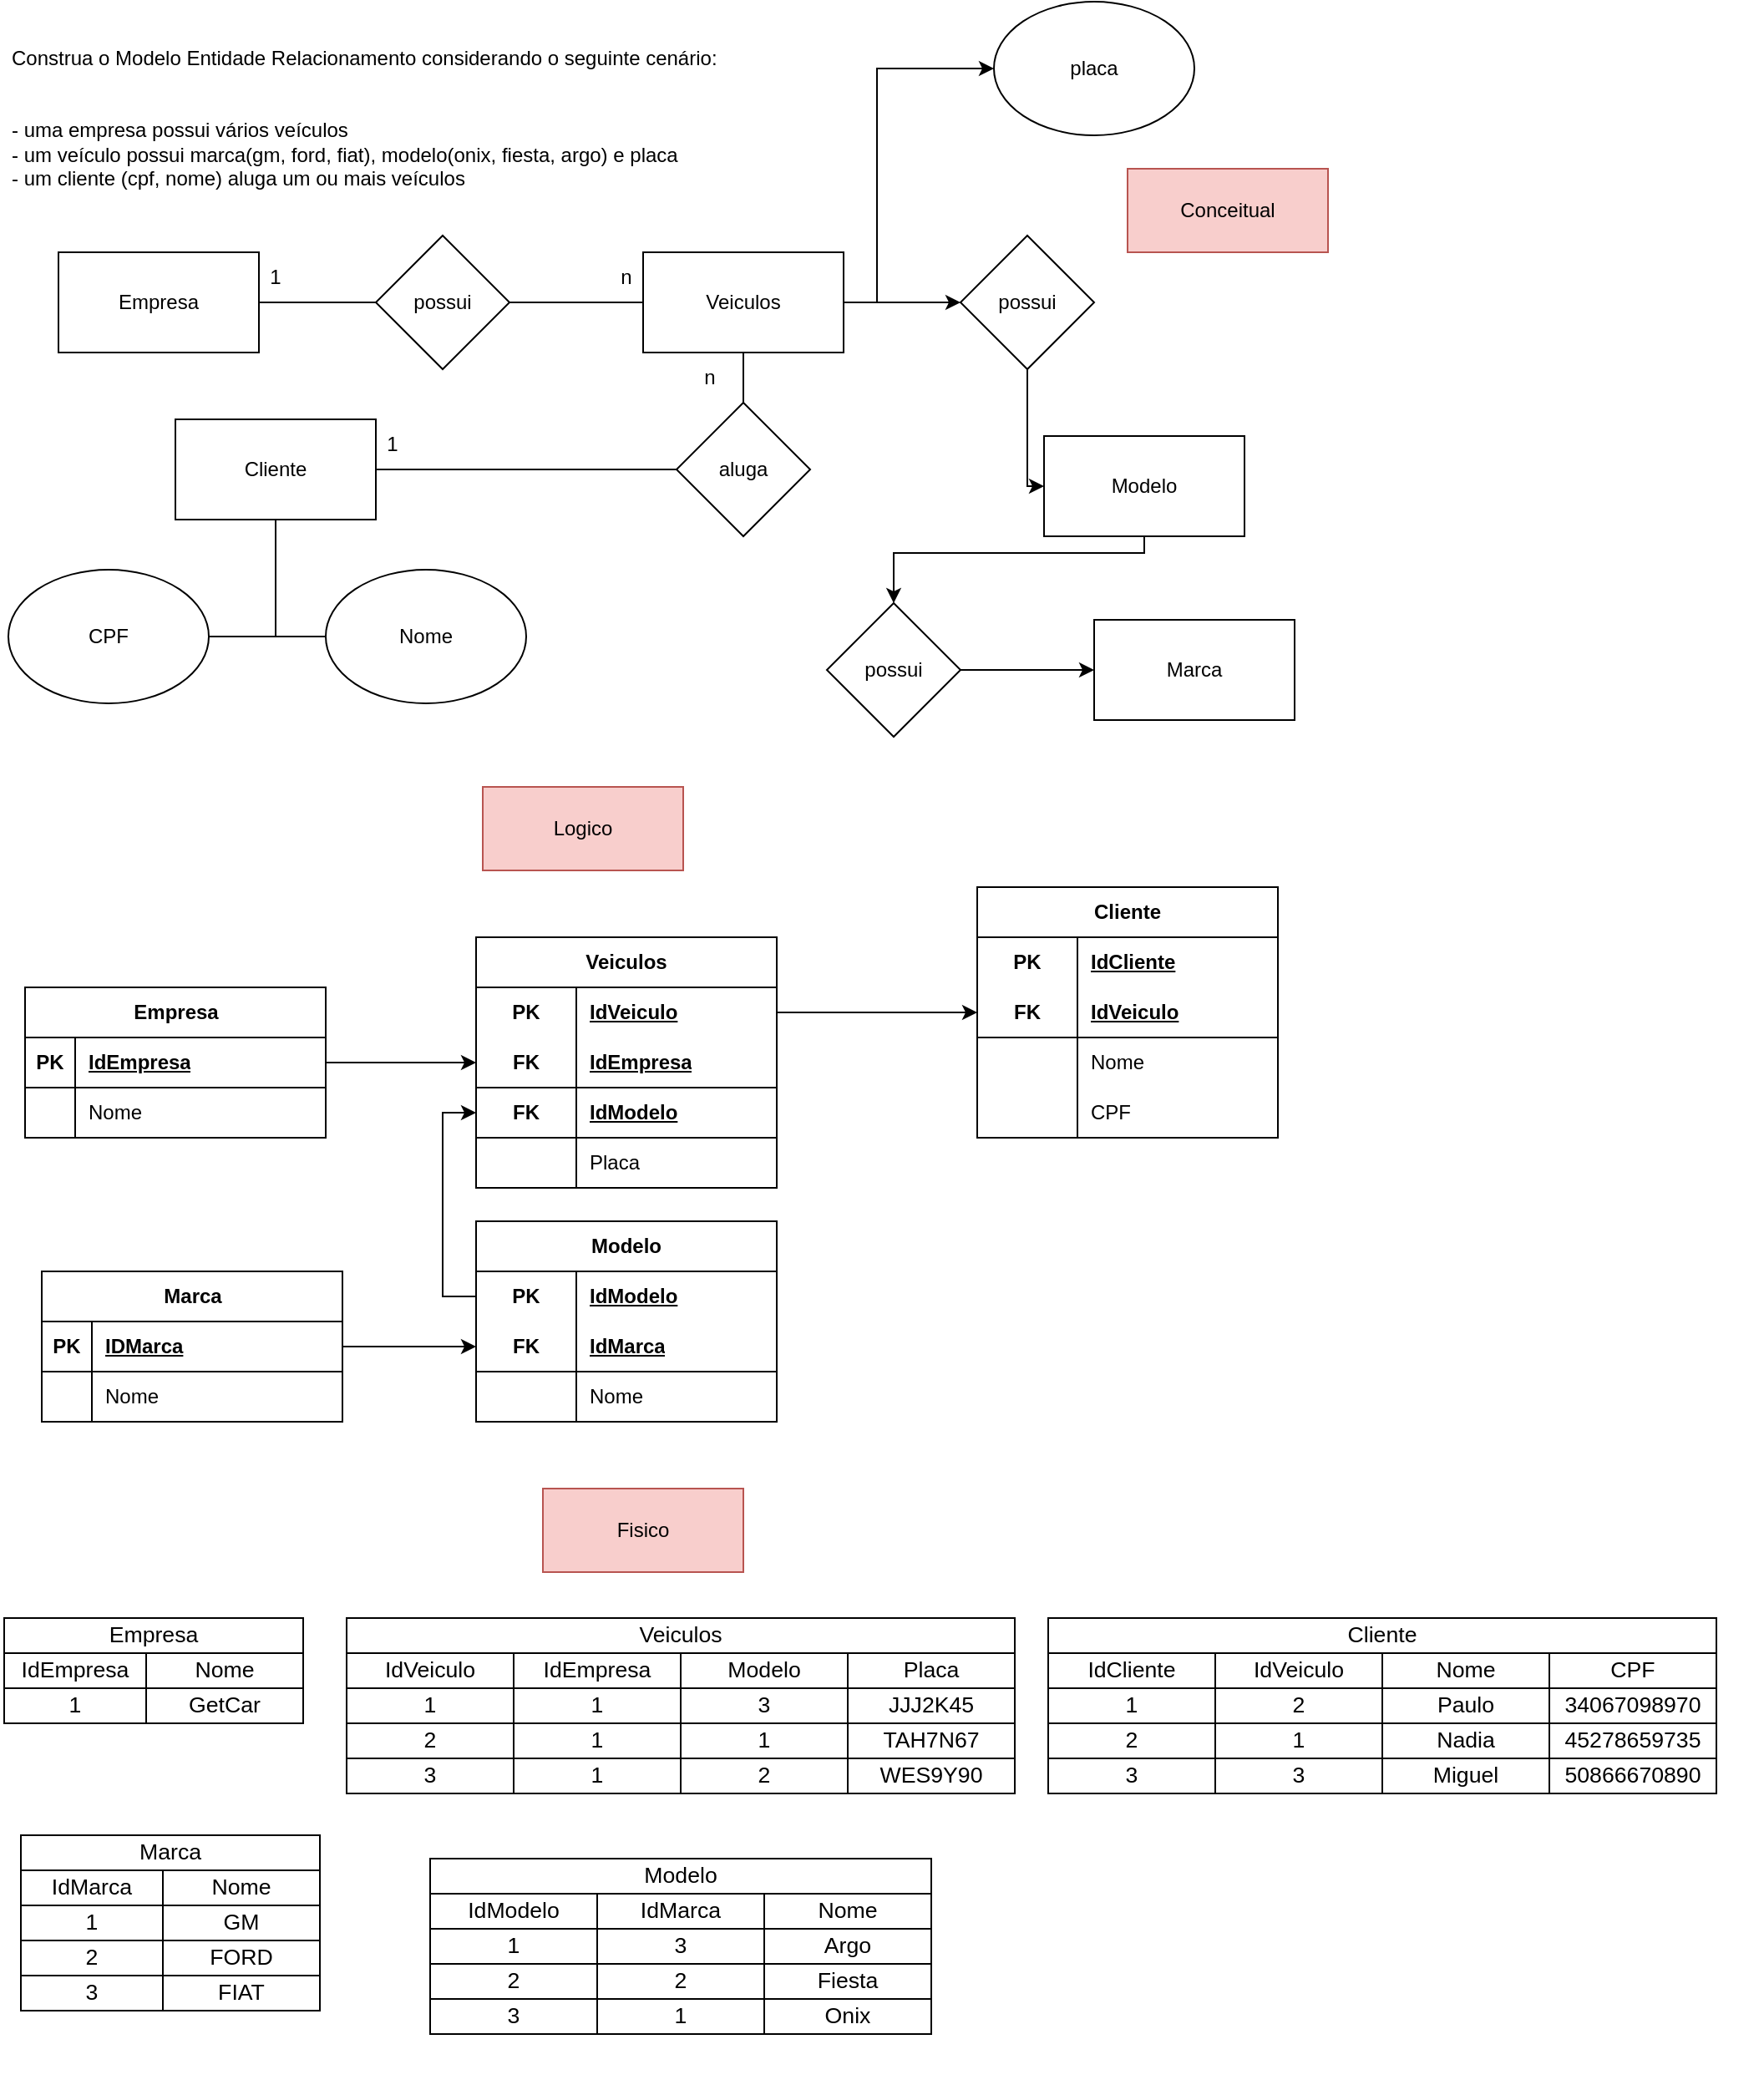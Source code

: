 <mxfile version="21.6.5" type="device">
  <diagram name="Página-1" id="hEFRZM-GBY3Ax9LAFTAj">
    <mxGraphModel dx="1313" dy="678" grid="1" gridSize="10" guides="1" tooltips="1" connect="1" arrows="1" fold="1" page="1" pageScale="1" pageWidth="827" pageHeight="1169" math="0" shadow="0">
      <root>
        <mxCell id="0" />
        <mxCell id="1" parent="0" />
        <mxCell id="uSbjaHPtd3ndr8N-rQvV-1" value="Construa o Modelo Entidade Relacionamento considerando o seguinte cenário:&#xa;&#xa;&#xa;- uma empresa possui vários veículos&#xa;- um veículo possui marca(gm, ford, fiat), modelo(onix, fiesta, argo) e placa&#xa;- um cliente (cpf, nome) aluga um ou mais veículos" style="text;whiteSpace=wrap;" parent="1" vertex="1">
          <mxGeometry x="10" y="20" width="460" height="110" as="geometry" />
        </mxCell>
        <mxCell id="uSbjaHPtd3ndr8N-rQvV-4" style="edgeStyle=orthogonalEdgeStyle;rounded=0;orthogonalLoop=1;jettySize=auto;html=1;entryX=0;entryY=0.5;entryDx=0;entryDy=0;endArrow=none;endFill=0;" parent="1" source="uSbjaHPtd3ndr8N-rQvV-5" target="uSbjaHPtd3ndr8N-rQvV-3" edge="1">
          <mxGeometry relative="1" as="geometry" />
        </mxCell>
        <mxCell id="uSbjaHPtd3ndr8N-rQvV-2" value="Empresa" style="rounded=0;whiteSpace=wrap;html=1;" parent="1" vertex="1">
          <mxGeometry x="40" y="150" width="120" height="60" as="geometry" />
        </mxCell>
        <mxCell id="uSbjaHPtd3ndr8N-rQvV-13" style="edgeStyle=orthogonalEdgeStyle;rounded=0;orthogonalLoop=1;jettySize=auto;html=1;entryX=0;entryY=0.5;entryDx=0;entryDy=0;" parent="1" source="uSbjaHPtd3ndr8N-rQvV-3" target="uSbjaHPtd3ndr8N-rQvV-10" edge="1">
          <mxGeometry relative="1" as="geometry">
            <Array as="points">
              <mxPoint x="530" y="180" />
              <mxPoint x="530" y="40" />
            </Array>
          </mxGeometry>
        </mxCell>
        <mxCell id="uSbjaHPtd3ndr8N-rQvV-3" value="Veiculos" style="rounded=0;whiteSpace=wrap;html=1;" parent="1" vertex="1">
          <mxGeometry x="390" y="150" width="120" height="60" as="geometry" />
        </mxCell>
        <mxCell id="uSbjaHPtd3ndr8N-rQvV-6" value="" style="edgeStyle=orthogonalEdgeStyle;rounded=0;orthogonalLoop=1;jettySize=auto;html=1;entryX=0;entryY=0.5;entryDx=0;entryDy=0;endArrow=none;endFill=0;" parent="1" source="uSbjaHPtd3ndr8N-rQvV-2" target="uSbjaHPtd3ndr8N-rQvV-5" edge="1">
          <mxGeometry relative="1" as="geometry">
            <mxPoint x="160" y="180" as="sourcePoint" />
            <mxPoint x="390" y="180" as="targetPoint" />
          </mxGeometry>
        </mxCell>
        <mxCell id="uSbjaHPtd3ndr8N-rQvV-5" value="possui" style="rhombus;whiteSpace=wrap;html=1;" parent="1" vertex="1">
          <mxGeometry x="230" y="140" width="80" height="80" as="geometry" />
        </mxCell>
        <mxCell id="uSbjaHPtd3ndr8N-rQvV-7" value="1" style="text;html=1;strokeColor=none;fillColor=none;align=center;verticalAlign=middle;whiteSpace=wrap;rounded=0;" parent="1" vertex="1">
          <mxGeometry x="140" y="150" width="60" height="30" as="geometry" />
        </mxCell>
        <mxCell id="uSbjaHPtd3ndr8N-rQvV-8" value="n" style="text;html=1;strokeColor=none;fillColor=none;align=center;verticalAlign=middle;whiteSpace=wrap;rounded=0;" parent="1" vertex="1">
          <mxGeometry x="350" y="150" width="60" height="30" as="geometry" />
        </mxCell>
        <mxCell id="uSbjaHPtd3ndr8N-rQvV-10" value="placa" style="ellipse;whiteSpace=wrap;html=1;" parent="1" vertex="1">
          <mxGeometry x="600" width="120" height="80" as="geometry" />
        </mxCell>
        <mxCell id="uSbjaHPtd3ndr8N-rQvV-24" style="edgeStyle=orthogonalEdgeStyle;rounded=0;orthogonalLoop=1;jettySize=auto;html=1;entryX=0.5;entryY=1;entryDx=0;entryDy=0;endArrow=none;endFill=0;" parent="1" source="uSbjaHPtd3ndr8N-rQvV-25" target="uSbjaHPtd3ndr8N-rQvV-3" edge="1">
          <mxGeometry relative="1" as="geometry">
            <Array as="points">
              <mxPoint x="450" y="220" />
              <mxPoint x="450" y="220" />
            </Array>
          </mxGeometry>
        </mxCell>
        <mxCell id="uSbjaHPtd3ndr8N-rQvV-33" style="edgeStyle=orthogonalEdgeStyle;rounded=0;orthogonalLoop=1;jettySize=auto;html=1;entryX=0;entryY=0.5;entryDx=0;entryDy=0;endArrow=none;endFill=0;" parent="1" source="uSbjaHPtd3ndr8N-rQvV-18" target="uSbjaHPtd3ndr8N-rQvV-32" edge="1">
          <mxGeometry relative="1" as="geometry" />
        </mxCell>
        <mxCell id="uSbjaHPtd3ndr8N-rQvV-34" style="edgeStyle=orthogonalEdgeStyle;rounded=0;orthogonalLoop=1;jettySize=auto;html=1;exitX=0.5;exitY=1;exitDx=0;exitDy=0;entryX=1;entryY=0.5;entryDx=0;entryDy=0;endArrow=none;endFill=0;" parent="1" source="uSbjaHPtd3ndr8N-rQvV-18" target="uSbjaHPtd3ndr8N-rQvV-31" edge="1">
          <mxGeometry relative="1" as="geometry">
            <Array as="points">
              <mxPoint x="170" y="380" />
            </Array>
          </mxGeometry>
        </mxCell>
        <mxCell id="uSbjaHPtd3ndr8N-rQvV-18" value="Cliente" style="rounded=0;whiteSpace=wrap;html=1;" parent="1" vertex="1">
          <mxGeometry x="110" y="250" width="120" height="60" as="geometry" />
        </mxCell>
        <mxCell id="uSbjaHPtd3ndr8N-rQvV-26" value="" style="edgeStyle=orthogonalEdgeStyle;rounded=0;orthogonalLoop=1;jettySize=auto;html=1;endArrow=none;endFill=0;entryX=0;entryY=0.5;entryDx=0;entryDy=0;" parent="1" source="uSbjaHPtd3ndr8N-rQvV-18" target="uSbjaHPtd3ndr8N-rQvV-25" edge="1">
          <mxGeometry relative="1" as="geometry">
            <mxPoint x="370" y="310" as="sourcePoint" />
            <mxPoint x="440" y="310" as="targetPoint" />
            <Array as="points">
              <mxPoint x="450" y="280" />
            </Array>
          </mxGeometry>
        </mxCell>
        <mxCell id="uSbjaHPtd3ndr8N-rQvV-25" value="aluga" style="rhombus;whiteSpace=wrap;html=1;" parent="1" vertex="1">
          <mxGeometry x="410" y="240" width="80" height="80" as="geometry" />
        </mxCell>
        <mxCell id="uSbjaHPtd3ndr8N-rQvV-27" value="1" style="text;html=1;strokeColor=none;fillColor=none;align=center;verticalAlign=middle;whiteSpace=wrap;rounded=0;" parent="1" vertex="1">
          <mxGeometry x="210" y="250" width="60" height="30" as="geometry" />
        </mxCell>
        <mxCell id="uSbjaHPtd3ndr8N-rQvV-30" value="n" style="text;html=1;strokeColor=none;fillColor=none;align=center;verticalAlign=middle;whiteSpace=wrap;rounded=0;" parent="1" vertex="1">
          <mxGeometry x="400" y="210" width="60" height="30" as="geometry" />
        </mxCell>
        <mxCell id="uSbjaHPtd3ndr8N-rQvV-31" value="CPF" style="ellipse;whiteSpace=wrap;html=1;" parent="1" vertex="1">
          <mxGeometry x="10" y="340" width="120" height="80" as="geometry" />
        </mxCell>
        <mxCell id="uSbjaHPtd3ndr8N-rQvV-32" value="Nome" style="ellipse;whiteSpace=wrap;html=1;" parent="1" vertex="1">
          <mxGeometry x="200" y="340" width="120" height="80" as="geometry" />
        </mxCell>
        <mxCell id="887bsM6lwaTKEFHMX3X7-1" value="Empresa" style="shape=table;startSize=30;container=1;collapsible=1;childLayout=tableLayout;fixedRows=1;rowLines=0;fontStyle=1;align=center;resizeLast=1;html=1;" vertex="1" parent="1">
          <mxGeometry x="20" y="590" width="180" height="90" as="geometry" />
        </mxCell>
        <mxCell id="887bsM6lwaTKEFHMX3X7-2" value="" style="shape=tableRow;horizontal=0;startSize=0;swimlaneHead=0;swimlaneBody=0;fillColor=none;collapsible=0;dropTarget=0;points=[[0,0.5],[1,0.5]];portConstraint=eastwest;top=0;left=0;right=0;bottom=1;" vertex="1" parent="887bsM6lwaTKEFHMX3X7-1">
          <mxGeometry y="30" width="180" height="30" as="geometry" />
        </mxCell>
        <mxCell id="887bsM6lwaTKEFHMX3X7-3" value="PK" style="shape=partialRectangle;connectable=0;fillColor=none;top=0;left=0;bottom=0;right=0;fontStyle=1;overflow=hidden;whiteSpace=wrap;html=1;" vertex="1" parent="887bsM6lwaTKEFHMX3X7-2">
          <mxGeometry width="30" height="30" as="geometry">
            <mxRectangle width="30" height="30" as="alternateBounds" />
          </mxGeometry>
        </mxCell>
        <mxCell id="887bsM6lwaTKEFHMX3X7-4" value="IdEmpresa" style="shape=partialRectangle;connectable=0;fillColor=none;top=0;left=0;bottom=0;right=0;align=left;spacingLeft=6;fontStyle=5;overflow=hidden;whiteSpace=wrap;html=1;" vertex="1" parent="887bsM6lwaTKEFHMX3X7-2">
          <mxGeometry x="30" width="150" height="30" as="geometry">
            <mxRectangle width="150" height="30" as="alternateBounds" />
          </mxGeometry>
        </mxCell>
        <mxCell id="887bsM6lwaTKEFHMX3X7-11" value="" style="shape=tableRow;horizontal=0;startSize=0;swimlaneHead=0;swimlaneBody=0;fillColor=none;collapsible=0;dropTarget=0;points=[[0,0.5],[1,0.5]];portConstraint=eastwest;top=0;left=0;right=0;bottom=0;" vertex="1" parent="887bsM6lwaTKEFHMX3X7-1">
          <mxGeometry y="60" width="180" height="30" as="geometry" />
        </mxCell>
        <mxCell id="887bsM6lwaTKEFHMX3X7-12" value="" style="shape=partialRectangle;connectable=0;fillColor=none;top=0;left=0;bottom=0;right=0;editable=1;overflow=hidden;whiteSpace=wrap;html=1;" vertex="1" parent="887bsM6lwaTKEFHMX3X7-11">
          <mxGeometry width="30" height="30" as="geometry">
            <mxRectangle width="30" height="30" as="alternateBounds" />
          </mxGeometry>
        </mxCell>
        <mxCell id="887bsM6lwaTKEFHMX3X7-13" value="Nome" style="shape=partialRectangle;connectable=0;fillColor=none;top=0;left=0;bottom=0;right=0;align=left;spacingLeft=6;overflow=hidden;whiteSpace=wrap;html=1;" vertex="1" parent="887bsM6lwaTKEFHMX3X7-11">
          <mxGeometry x="30" width="150" height="30" as="geometry">
            <mxRectangle width="150" height="30" as="alternateBounds" />
          </mxGeometry>
        </mxCell>
        <mxCell id="887bsM6lwaTKEFHMX3X7-27" value="Veiculos" style="shape=table;startSize=30;container=1;collapsible=1;childLayout=tableLayout;fixedRows=1;rowLines=0;fontStyle=1;align=center;resizeLast=1;html=1;whiteSpace=wrap;" vertex="1" parent="1">
          <mxGeometry x="290" y="560" width="180" height="150" as="geometry" />
        </mxCell>
        <mxCell id="887bsM6lwaTKEFHMX3X7-28" value="" style="shape=tableRow;horizontal=0;startSize=0;swimlaneHead=0;swimlaneBody=0;fillColor=none;collapsible=0;dropTarget=0;points=[[0,0.5],[1,0.5]];portConstraint=eastwest;top=0;left=0;right=0;bottom=0;html=1;" vertex="1" parent="887bsM6lwaTKEFHMX3X7-27">
          <mxGeometry y="30" width="180" height="30" as="geometry" />
        </mxCell>
        <mxCell id="887bsM6lwaTKEFHMX3X7-29" value="PK" style="shape=partialRectangle;connectable=0;fillColor=none;top=0;left=0;bottom=0;right=0;fontStyle=1;overflow=hidden;html=1;whiteSpace=wrap;" vertex="1" parent="887bsM6lwaTKEFHMX3X7-28">
          <mxGeometry width="60" height="30" as="geometry">
            <mxRectangle width="60" height="30" as="alternateBounds" />
          </mxGeometry>
        </mxCell>
        <mxCell id="887bsM6lwaTKEFHMX3X7-30" value="IdVeiculo" style="shape=partialRectangle;connectable=0;fillColor=none;top=0;left=0;bottom=0;right=0;align=left;spacingLeft=6;fontStyle=5;overflow=hidden;html=1;whiteSpace=wrap;" vertex="1" parent="887bsM6lwaTKEFHMX3X7-28">
          <mxGeometry x="60" width="120" height="30" as="geometry">
            <mxRectangle width="120" height="30" as="alternateBounds" />
          </mxGeometry>
        </mxCell>
        <mxCell id="887bsM6lwaTKEFHMX3X7-103" style="shape=tableRow;horizontal=0;startSize=0;swimlaneHead=0;swimlaneBody=0;fillColor=none;collapsible=0;dropTarget=0;points=[[0,0.5],[1,0.5]];portConstraint=eastwest;top=0;left=0;right=0;bottom=1;html=1;" vertex="1" parent="887bsM6lwaTKEFHMX3X7-27">
          <mxGeometry y="60" width="180" height="30" as="geometry" />
        </mxCell>
        <mxCell id="887bsM6lwaTKEFHMX3X7-104" value="FK" style="shape=partialRectangle;connectable=0;fillColor=none;top=0;left=0;bottom=0;right=0;fontStyle=1;overflow=hidden;html=1;whiteSpace=wrap;" vertex="1" parent="887bsM6lwaTKEFHMX3X7-103">
          <mxGeometry width="60" height="30" as="geometry">
            <mxRectangle width="60" height="30" as="alternateBounds" />
          </mxGeometry>
        </mxCell>
        <mxCell id="887bsM6lwaTKEFHMX3X7-105" value="IdEmpresa" style="shape=partialRectangle;connectable=0;fillColor=none;top=0;left=0;bottom=0;right=0;align=left;spacingLeft=6;fontStyle=5;overflow=hidden;html=1;whiteSpace=wrap;" vertex="1" parent="887bsM6lwaTKEFHMX3X7-103">
          <mxGeometry x="60" width="120" height="30" as="geometry">
            <mxRectangle width="120" height="30" as="alternateBounds" />
          </mxGeometry>
        </mxCell>
        <mxCell id="887bsM6lwaTKEFHMX3X7-31" value="" style="shape=tableRow;horizontal=0;startSize=0;swimlaneHead=0;swimlaneBody=0;fillColor=none;collapsible=0;dropTarget=0;points=[[0,0.5],[1,0.5]];portConstraint=eastwest;top=0;left=0;right=0;bottom=1;html=1;" vertex="1" parent="887bsM6lwaTKEFHMX3X7-27">
          <mxGeometry y="90" width="180" height="30" as="geometry" />
        </mxCell>
        <mxCell id="887bsM6lwaTKEFHMX3X7-32" value="FK" style="shape=partialRectangle;connectable=0;fillColor=none;top=0;left=0;bottom=0;right=0;fontStyle=1;overflow=hidden;html=1;whiteSpace=wrap;" vertex="1" parent="887bsM6lwaTKEFHMX3X7-31">
          <mxGeometry width="60" height="30" as="geometry">
            <mxRectangle width="60" height="30" as="alternateBounds" />
          </mxGeometry>
        </mxCell>
        <mxCell id="887bsM6lwaTKEFHMX3X7-33" value="IdModelo" style="shape=partialRectangle;connectable=0;fillColor=none;top=0;left=0;bottom=0;right=0;align=left;spacingLeft=6;fontStyle=5;overflow=hidden;html=1;whiteSpace=wrap;" vertex="1" parent="887bsM6lwaTKEFHMX3X7-31">
          <mxGeometry x="60" width="120" height="30" as="geometry">
            <mxRectangle width="120" height="30" as="alternateBounds" />
          </mxGeometry>
        </mxCell>
        <mxCell id="887bsM6lwaTKEFHMX3X7-41" style="shape=tableRow;horizontal=0;startSize=0;swimlaneHead=0;swimlaneBody=0;fillColor=none;collapsible=0;dropTarget=0;points=[[0,0.5],[1,0.5]];portConstraint=eastwest;top=0;left=0;right=0;bottom=0;html=1;" vertex="1" parent="887bsM6lwaTKEFHMX3X7-27">
          <mxGeometry y="120" width="180" height="30" as="geometry" />
        </mxCell>
        <mxCell id="887bsM6lwaTKEFHMX3X7-42" style="shape=partialRectangle;connectable=0;fillColor=none;top=0;left=0;bottom=0;right=0;editable=1;overflow=hidden;html=1;whiteSpace=wrap;" vertex="1" parent="887bsM6lwaTKEFHMX3X7-41">
          <mxGeometry width="60" height="30" as="geometry">
            <mxRectangle width="60" height="30" as="alternateBounds" />
          </mxGeometry>
        </mxCell>
        <mxCell id="887bsM6lwaTKEFHMX3X7-43" value="Placa" style="shape=partialRectangle;connectable=0;fillColor=none;top=0;left=0;bottom=0;right=0;align=left;spacingLeft=6;overflow=hidden;html=1;whiteSpace=wrap;" vertex="1" parent="887bsM6lwaTKEFHMX3X7-41">
          <mxGeometry x="60" width="120" height="30" as="geometry">
            <mxRectangle width="120" height="30" as="alternateBounds" />
          </mxGeometry>
        </mxCell>
        <mxCell id="887bsM6lwaTKEFHMX3X7-40" style="edgeStyle=orthogonalEdgeStyle;rounded=0;orthogonalLoop=1;jettySize=auto;html=1;entryX=0;entryY=0.5;entryDx=0;entryDy=0;" edge="1" parent="1" source="887bsM6lwaTKEFHMX3X7-2" target="887bsM6lwaTKEFHMX3X7-103">
          <mxGeometry relative="1" as="geometry" />
        </mxCell>
        <mxCell id="887bsM6lwaTKEFHMX3X7-44" value="Cliente" style="shape=table;startSize=30;container=1;collapsible=1;childLayout=tableLayout;fixedRows=1;rowLines=0;fontStyle=1;align=center;resizeLast=1;html=1;whiteSpace=wrap;strokeColor=default;fontFamily=Helvetica;fontSize=12;fontColor=default;fillColor=default;" vertex="1" parent="1">
          <mxGeometry x="590" y="530" width="180" height="150" as="geometry" />
        </mxCell>
        <mxCell id="887bsM6lwaTKEFHMX3X7-45" value="" style="shape=tableRow;horizontal=0;startSize=0;swimlaneHead=0;swimlaneBody=0;fillColor=none;collapsible=0;dropTarget=0;points=[[0,0.5],[1,0.5]];portConstraint=eastwest;top=0;left=0;right=0;bottom=0;html=1;strokeColor=default;fontFamily=Helvetica;fontSize=12;fontColor=default;" vertex="1" parent="887bsM6lwaTKEFHMX3X7-44">
          <mxGeometry y="30" width="180" height="30" as="geometry" />
        </mxCell>
        <mxCell id="887bsM6lwaTKEFHMX3X7-46" value="PK" style="shape=partialRectangle;connectable=0;fillColor=none;top=0;left=0;bottom=0;right=0;fontStyle=1;overflow=hidden;html=1;whiteSpace=wrap;strokeColor=default;fontFamily=Helvetica;fontSize=12;fontColor=default;startSize=30;" vertex="1" parent="887bsM6lwaTKEFHMX3X7-45">
          <mxGeometry width="60" height="30" as="geometry">
            <mxRectangle width="60" height="30" as="alternateBounds" />
          </mxGeometry>
        </mxCell>
        <mxCell id="887bsM6lwaTKEFHMX3X7-47" value="IdCliente" style="shape=partialRectangle;connectable=0;fillColor=none;top=0;left=0;bottom=0;right=0;align=left;spacingLeft=6;fontStyle=5;overflow=hidden;html=1;whiteSpace=wrap;strokeColor=default;fontFamily=Helvetica;fontSize=12;fontColor=default;startSize=30;" vertex="1" parent="887bsM6lwaTKEFHMX3X7-45">
          <mxGeometry x="60" width="120" height="30" as="geometry">
            <mxRectangle width="120" height="30" as="alternateBounds" />
          </mxGeometry>
        </mxCell>
        <mxCell id="887bsM6lwaTKEFHMX3X7-48" value="" style="shape=tableRow;horizontal=0;startSize=0;swimlaneHead=0;swimlaneBody=0;fillColor=none;collapsible=0;dropTarget=0;points=[[0,0.5],[1,0.5]];portConstraint=eastwest;top=0;left=0;right=0;bottom=1;html=1;strokeColor=default;fontFamily=Helvetica;fontSize=12;fontColor=default;" vertex="1" parent="887bsM6lwaTKEFHMX3X7-44">
          <mxGeometry y="60" width="180" height="30" as="geometry" />
        </mxCell>
        <mxCell id="887bsM6lwaTKEFHMX3X7-49" value="FK" style="shape=partialRectangle;connectable=0;fillColor=none;top=0;left=0;bottom=0;right=0;fontStyle=1;overflow=hidden;html=1;whiteSpace=wrap;strokeColor=default;fontFamily=Helvetica;fontSize=12;fontColor=default;startSize=30;" vertex="1" parent="887bsM6lwaTKEFHMX3X7-48">
          <mxGeometry width="60" height="30" as="geometry">
            <mxRectangle width="60" height="30" as="alternateBounds" />
          </mxGeometry>
        </mxCell>
        <mxCell id="887bsM6lwaTKEFHMX3X7-50" value="IdVeiculo" style="shape=partialRectangle;connectable=0;fillColor=none;top=0;left=0;bottom=0;right=0;align=left;spacingLeft=6;fontStyle=5;overflow=hidden;html=1;whiteSpace=wrap;strokeColor=default;fontFamily=Helvetica;fontSize=12;fontColor=default;startSize=30;" vertex="1" parent="887bsM6lwaTKEFHMX3X7-48">
          <mxGeometry x="60" width="120" height="30" as="geometry">
            <mxRectangle width="120" height="30" as="alternateBounds" />
          </mxGeometry>
        </mxCell>
        <mxCell id="887bsM6lwaTKEFHMX3X7-51" value="" style="shape=tableRow;horizontal=0;startSize=0;swimlaneHead=0;swimlaneBody=0;fillColor=none;collapsible=0;dropTarget=0;points=[[0,0.5],[1,0.5]];portConstraint=eastwest;top=0;left=0;right=0;bottom=0;html=1;strokeColor=default;fontFamily=Helvetica;fontSize=12;fontColor=default;" vertex="1" parent="887bsM6lwaTKEFHMX3X7-44">
          <mxGeometry y="90" width="180" height="30" as="geometry" />
        </mxCell>
        <mxCell id="887bsM6lwaTKEFHMX3X7-52" value="" style="shape=partialRectangle;connectable=0;fillColor=none;top=0;left=0;bottom=0;right=0;editable=1;overflow=hidden;html=1;whiteSpace=wrap;strokeColor=default;fontFamily=Helvetica;fontSize=12;fontColor=default;startSize=30;" vertex="1" parent="887bsM6lwaTKEFHMX3X7-51">
          <mxGeometry width="60" height="30" as="geometry">
            <mxRectangle width="60" height="30" as="alternateBounds" />
          </mxGeometry>
        </mxCell>
        <mxCell id="887bsM6lwaTKEFHMX3X7-53" value="Nome" style="shape=partialRectangle;connectable=0;fillColor=none;top=0;left=0;bottom=0;right=0;align=left;spacingLeft=6;overflow=hidden;html=1;whiteSpace=wrap;strokeColor=default;fontFamily=Helvetica;fontSize=12;fontColor=default;startSize=30;" vertex="1" parent="887bsM6lwaTKEFHMX3X7-51">
          <mxGeometry x="60" width="120" height="30" as="geometry">
            <mxRectangle width="120" height="30" as="alternateBounds" />
          </mxGeometry>
        </mxCell>
        <mxCell id="887bsM6lwaTKEFHMX3X7-54" value="" style="shape=tableRow;horizontal=0;startSize=0;swimlaneHead=0;swimlaneBody=0;fillColor=none;collapsible=0;dropTarget=0;points=[[0,0.5],[1,0.5]];portConstraint=eastwest;top=0;left=0;right=0;bottom=0;html=1;strokeColor=default;fontFamily=Helvetica;fontSize=12;fontColor=default;" vertex="1" parent="887bsM6lwaTKEFHMX3X7-44">
          <mxGeometry y="120" width="180" height="30" as="geometry" />
        </mxCell>
        <mxCell id="887bsM6lwaTKEFHMX3X7-55" value="" style="shape=partialRectangle;connectable=0;fillColor=none;top=0;left=0;bottom=0;right=0;editable=1;overflow=hidden;html=1;whiteSpace=wrap;strokeColor=default;fontFamily=Helvetica;fontSize=12;fontColor=default;startSize=30;" vertex="1" parent="887bsM6lwaTKEFHMX3X7-54">
          <mxGeometry width="60" height="30" as="geometry">
            <mxRectangle width="60" height="30" as="alternateBounds" />
          </mxGeometry>
        </mxCell>
        <mxCell id="887bsM6lwaTKEFHMX3X7-56" value="CPF" style="shape=partialRectangle;connectable=0;fillColor=none;top=0;left=0;bottom=0;right=0;align=left;spacingLeft=6;overflow=hidden;html=1;whiteSpace=wrap;strokeColor=default;fontFamily=Helvetica;fontSize=12;fontColor=default;startSize=30;" vertex="1" parent="887bsM6lwaTKEFHMX3X7-54">
          <mxGeometry x="60" width="120" height="30" as="geometry">
            <mxRectangle width="120" height="30" as="alternateBounds" />
          </mxGeometry>
        </mxCell>
        <mxCell id="887bsM6lwaTKEFHMX3X7-57" style="edgeStyle=orthogonalEdgeStyle;rounded=0;orthogonalLoop=1;jettySize=auto;html=1;entryX=0;entryY=0.5;entryDx=0;entryDy=0;fontFamily=Helvetica;fontSize=12;fontColor=default;startSize=30;" edge="1" parent="1" source="887bsM6lwaTKEFHMX3X7-28" target="887bsM6lwaTKEFHMX3X7-48">
          <mxGeometry relative="1" as="geometry" />
        </mxCell>
        <mxCell id="887bsM6lwaTKEFHMX3X7-108" style="edgeStyle=orthogonalEdgeStyle;rounded=0;orthogonalLoop=1;jettySize=auto;html=1;entryX=0.5;entryY=0;entryDx=0;entryDy=0;fontFamily=Helvetica;fontSize=12;fontColor=default;startSize=30;" edge="1" parent="1" source="887bsM6lwaTKEFHMX3X7-58" target="887bsM6lwaTKEFHMX3X7-107">
          <mxGeometry relative="1" as="geometry">
            <Array as="points">
              <mxPoint x="690" y="330" />
              <mxPoint x="540" y="330" />
            </Array>
          </mxGeometry>
        </mxCell>
        <mxCell id="887bsM6lwaTKEFHMX3X7-58" value="Modelo" style="rounded=0;whiteSpace=wrap;html=1;strokeColor=default;fontFamily=Helvetica;fontSize=12;fontColor=default;startSize=30;fillColor=default;" vertex="1" parent="1">
          <mxGeometry x="630" y="260" width="120" height="60" as="geometry" />
        </mxCell>
        <mxCell id="887bsM6lwaTKEFHMX3X7-61" value="" style="edgeStyle=orthogonalEdgeStyle;rounded=0;orthogonalLoop=1;jettySize=auto;html=1;entryX=0;entryY=0.5;entryDx=0;entryDy=0;" edge="1" parent="1" source="uSbjaHPtd3ndr8N-rQvV-3" target="887bsM6lwaTKEFHMX3X7-60">
          <mxGeometry relative="1" as="geometry">
            <mxPoint x="510" y="180" as="sourcePoint" />
            <mxPoint x="650" y="50" as="targetPoint" />
            <Array as="points">
              <mxPoint x="580" y="180" />
              <mxPoint x="580" y="180" />
            </Array>
          </mxGeometry>
        </mxCell>
        <mxCell id="887bsM6lwaTKEFHMX3X7-101" style="edgeStyle=orthogonalEdgeStyle;rounded=0;orthogonalLoop=1;jettySize=auto;html=1;entryX=0;entryY=0.5;entryDx=0;entryDy=0;fontFamily=Helvetica;fontSize=12;fontColor=default;startSize=30;" edge="1" parent="1" source="887bsM6lwaTKEFHMX3X7-60" target="887bsM6lwaTKEFHMX3X7-58">
          <mxGeometry relative="1" as="geometry">
            <Array as="points">
              <mxPoint x="620" y="290" />
            </Array>
          </mxGeometry>
        </mxCell>
        <mxCell id="887bsM6lwaTKEFHMX3X7-60" value="possui" style="rhombus;whiteSpace=wrap;html=1;" vertex="1" parent="1">
          <mxGeometry x="580" y="140" width="80" height="80" as="geometry" />
        </mxCell>
        <mxCell id="887bsM6lwaTKEFHMX3X7-102" style="edgeStyle=orthogonalEdgeStyle;rounded=0;orthogonalLoop=1;jettySize=auto;html=1;entryX=0;entryY=0.5;entryDx=0;entryDy=0;fontFamily=Helvetica;fontSize=12;fontColor=default;startSize=30;" edge="1" parent="1" source="887bsM6lwaTKEFHMX3X7-68" target="887bsM6lwaTKEFHMX3X7-92">
          <mxGeometry relative="1" as="geometry" />
        </mxCell>
        <mxCell id="887bsM6lwaTKEFHMX3X7-68" value="Marca" style="shape=table;startSize=30;container=1;collapsible=1;childLayout=tableLayout;fixedRows=1;rowLines=0;fontStyle=1;align=center;resizeLast=1;html=1;strokeColor=default;fontFamily=Helvetica;fontSize=12;fontColor=default;fillColor=default;" vertex="1" parent="1">
          <mxGeometry x="30" y="760" width="180" height="90" as="geometry" />
        </mxCell>
        <mxCell id="887bsM6lwaTKEFHMX3X7-69" value="" style="shape=tableRow;horizontal=0;startSize=0;swimlaneHead=0;swimlaneBody=0;fillColor=none;collapsible=0;dropTarget=0;points=[[0,0.5],[1,0.5]];portConstraint=eastwest;top=0;left=0;right=0;bottom=1;strokeColor=default;fontFamily=Helvetica;fontSize=12;fontColor=default;html=1;" vertex="1" parent="887bsM6lwaTKEFHMX3X7-68">
          <mxGeometry y="30" width="180" height="30" as="geometry" />
        </mxCell>
        <mxCell id="887bsM6lwaTKEFHMX3X7-70" value="PK" style="shape=partialRectangle;connectable=0;fillColor=none;top=0;left=0;bottom=0;right=0;fontStyle=1;overflow=hidden;whiteSpace=wrap;html=1;strokeColor=default;fontFamily=Helvetica;fontSize=12;fontColor=default;startSize=30;" vertex="1" parent="887bsM6lwaTKEFHMX3X7-69">
          <mxGeometry width="30" height="30" as="geometry">
            <mxRectangle width="30" height="30" as="alternateBounds" />
          </mxGeometry>
        </mxCell>
        <mxCell id="887bsM6lwaTKEFHMX3X7-71" value="IDMarca" style="shape=partialRectangle;connectable=0;fillColor=none;top=0;left=0;bottom=0;right=0;align=left;spacingLeft=6;fontStyle=5;overflow=hidden;whiteSpace=wrap;html=1;strokeColor=default;fontFamily=Helvetica;fontSize=12;fontColor=default;startSize=30;" vertex="1" parent="887bsM6lwaTKEFHMX3X7-69">
          <mxGeometry x="30" width="150" height="30" as="geometry">
            <mxRectangle width="150" height="30" as="alternateBounds" />
          </mxGeometry>
        </mxCell>
        <mxCell id="887bsM6lwaTKEFHMX3X7-72" value="" style="shape=tableRow;horizontal=0;startSize=0;swimlaneHead=0;swimlaneBody=0;fillColor=none;collapsible=0;dropTarget=0;points=[[0,0.5],[1,0.5]];portConstraint=eastwest;top=0;left=0;right=0;bottom=0;strokeColor=default;fontFamily=Helvetica;fontSize=12;fontColor=default;html=1;" vertex="1" parent="887bsM6lwaTKEFHMX3X7-68">
          <mxGeometry y="60" width="180" height="30" as="geometry" />
        </mxCell>
        <mxCell id="887bsM6lwaTKEFHMX3X7-73" value="" style="shape=partialRectangle;connectable=0;fillColor=none;top=0;left=0;bottom=0;right=0;editable=1;overflow=hidden;whiteSpace=wrap;html=1;strokeColor=default;fontFamily=Helvetica;fontSize=12;fontColor=default;startSize=30;" vertex="1" parent="887bsM6lwaTKEFHMX3X7-72">
          <mxGeometry width="30" height="30" as="geometry">
            <mxRectangle width="30" height="30" as="alternateBounds" />
          </mxGeometry>
        </mxCell>
        <mxCell id="887bsM6lwaTKEFHMX3X7-74" value="Nome" style="shape=partialRectangle;connectable=0;fillColor=none;top=0;left=0;bottom=0;right=0;align=left;spacingLeft=6;overflow=hidden;whiteSpace=wrap;html=1;strokeColor=default;fontFamily=Helvetica;fontSize=12;fontColor=default;startSize=30;" vertex="1" parent="887bsM6lwaTKEFHMX3X7-72">
          <mxGeometry x="30" width="150" height="30" as="geometry">
            <mxRectangle width="150" height="30" as="alternateBounds" />
          </mxGeometry>
        </mxCell>
        <mxCell id="887bsM6lwaTKEFHMX3X7-88" value="Modelo" style="shape=table;startSize=30;container=1;collapsible=1;childLayout=tableLayout;fixedRows=1;rowLines=0;fontStyle=1;align=center;resizeLast=1;html=1;whiteSpace=wrap;strokeColor=default;fontFamily=Helvetica;fontSize=12;fontColor=default;fillColor=default;" vertex="1" parent="1">
          <mxGeometry x="290" y="730" width="180" height="120" as="geometry" />
        </mxCell>
        <mxCell id="887bsM6lwaTKEFHMX3X7-89" value="" style="shape=tableRow;horizontal=0;startSize=0;swimlaneHead=0;swimlaneBody=0;fillColor=none;collapsible=0;dropTarget=0;points=[[0,0.5],[1,0.5]];portConstraint=eastwest;top=0;left=0;right=0;bottom=0;html=1;strokeColor=default;fontFamily=Helvetica;fontSize=12;fontColor=default;" vertex="1" parent="887bsM6lwaTKEFHMX3X7-88">
          <mxGeometry y="30" width="180" height="30" as="geometry" />
        </mxCell>
        <mxCell id="887bsM6lwaTKEFHMX3X7-90" value="PK" style="shape=partialRectangle;connectable=0;fillColor=none;top=0;left=0;bottom=0;right=0;fontStyle=1;overflow=hidden;html=1;whiteSpace=wrap;strokeColor=default;fontFamily=Helvetica;fontSize=12;fontColor=default;startSize=30;" vertex="1" parent="887bsM6lwaTKEFHMX3X7-89">
          <mxGeometry width="60" height="30" as="geometry">
            <mxRectangle width="60" height="30" as="alternateBounds" />
          </mxGeometry>
        </mxCell>
        <mxCell id="887bsM6lwaTKEFHMX3X7-91" value="IdModelo" style="shape=partialRectangle;connectable=0;fillColor=none;top=0;left=0;bottom=0;right=0;align=left;spacingLeft=6;fontStyle=5;overflow=hidden;html=1;whiteSpace=wrap;strokeColor=default;fontFamily=Helvetica;fontSize=12;fontColor=default;startSize=30;" vertex="1" parent="887bsM6lwaTKEFHMX3X7-89">
          <mxGeometry x="60" width="120" height="30" as="geometry">
            <mxRectangle width="120" height="30" as="alternateBounds" />
          </mxGeometry>
        </mxCell>
        <mxCell id="887bsM6lwaTKEFHMX3X7-92" value="" style="shape=tableRow;horizontal=0;startSize=0;swimlaneHead=0;swimlaneBody=0;fillColor=none;collapsible=0;dropTarget=0;points=[[0,0.5],[1,0.5]];portConstraint=eastwest;top=0;left=0;right=0;bottom=1;html=1;strokeColor=default;fontFamily=Helvetica;fontSize=12;fontColor=default;" vertex="1" parent="887bsM6lwaTKEFHMX3X7-88">
          <mxGeometry y="60" width="180" height="30" as="geometry" />
        </mxCell>
        <mxCell id="887bsM6lwaTKEFHMX3X7-93" value="FK" style="shape=partialRectangle;connectable=0;fillColor=none;top=0;left=0;bottom=0;right=0;fontStyle=1;overflow=hidden;html=1;whiteSpace=wrap;strokeColor=default;fontFamily=Helvetica;fontSize=12;fontColor=default;startSize=30;" vertex="1" parent="887bsM6lwaTKEFHMX3X7-92">
          <mxGeometry width="60" height="30" as="geometry">
            <mxRectangle width="60" height="30" as="alternateBounds" />
          </mxGeometry>
        </mxCell>
        <mxCell id="887bsM6lwaTKEFHMX3X7-94" value="IdMarca" style="shape=partialRectangle;connectable=0;fillColor=none;top=0;left=0;bottom=0;right=0;align=left;spacingLeft=6;fontStyle=5;overflow=hidden;html=1;whiteSpace=wrap;strokeColor=default;fontFamily=Helvetica;fontSize=12;fontColor=default;startSize=30;" vertex="1" parent="887bsM6lwaTKEFHMX3X7-92">
          <mxGeometry x="60" width="120" height="30" as="geometry">
            <mxRectangle width="120" height="30" as="alternateBounds" />
          </mxGeometry>
        </mxCell>
        <mxCell id="887bsM6lwaTKEFHMX3X7-95" value="" style="shape=tableRow;horizontal=0;startSize=0;swimlaneHead=0;swimlaneBody=0;fillColor=none;collapsible=0;dropTarget=0;points=[[0,0.5],[1,0.5]];portConstraint=eastwest;top=0;left=0;right=0;bottom=0;html=1;strokeColor=default;fontFamily=Helvetica;fontSize=12;fontColor=default;" vertex="1" parent="887bsM6lwaTKEFHMX3X7-88">
          <mxGeometry y="90" width="180" height="30" as="geometry" />
        </mxCell>
        <mxCell id="887bsM6lwaTKEFHMX3X7-96" value="" style="shape=partialRectangle;connectable=0;fillColor=none;top=0;left=0;bottom=0;right=0;editable=1;overflow=hidden;html=1;whiteSpace=wrap;strokeColor=default;fontFamily=Helvetica;fontSize=12;fontColor=default;startSize=30;" vertex="1" parent="887bsM6lwaTKEFHMX3X7-95">
          <mxGeometry width="60" height="30" as="geometry">
            <mxRectangle width="60" height="30" as="alternateBounds" />
          </mxGeometry>
        </mxCell>
        <mxCell id="887bsM6lwaTKEFHMX3X7-97" value="Nome" style="shape=partialRectangle;connectable=0;fillColor=none;top=0;left=0;bottom=0;right=0;align=left;spacingLeft=6;overflow=hidden;html=1;whiteSpace=wrap;strokeColor=default;fontFamily=Helvetica;fontSize=12;fontColor=default;startSize=30;" vertex="1" parent="887bsM6lwaTKEFHMX3X7-95">
          <mxGeometry x="60" width="120" height="30" as="geometry">
            <mxRectangle width="120" height="30" as="alternateBounds" />
          </mxGeometry>
        </mxCell>
        <mxCell id="887bsM6lwaTKEFHMX3X7-106" style="edgeStyle=orthogonalEdgeStyle;rounded=0;orthogonalLoop=1;jettySize=auto;html=1;entryX=0;entryY=0.5;entryDx=0;entryDy=0;fontFamily=Helvetica;fontSize=12;fontColor=default;startSize=30;" edge="1" parent="1" source="887bsM6lwaTKEFHMX3X7-89" target="887bsM6lwaTKEFHMX3X7-31">
          <mxGeometry relative="1" as="geometry" />
        </mxCell>
        <mxCell id="887bsM6lwaTKEFHMX3X7-110" style="edgeStyle=orthogonalEdgeStyle;rounded=0;orthogonalLoop=1;jettySize=auto;html=1;entryX=0;entryY=0.5;entryDx=0;entryDy=0;fontFamily=Helvetica;fontSize=12;fontColor=default;startSize=30;" edge="1" parent="1" source="887bsM6lwaTKEFHMX3X7-107" target="887bsM6lwaTKEFHMX3X7-109">
          <mxGeometry relative="1" as="geometry" />
        </mxCell>
        <mxCell id="887bsM6lwaTKEFHMX3X7-107" value="possui" style="rhombus;whiteSpace=wrap;html=1;" vertex="1" parent="1">
          <mxGeometry x="500" y="360" width="80" height="80" as="geometry" />
        </mxCell>
        <mxCell id="887bsM6lwaTKEFHMX3X7-109" value="Marca" style="rounded=0;whiteSpace=wrap;html=1;strokeColor=default;fontFamily=Helvetica;fontSize=12;fontColor=default;startSize=30;fillColor=default;" vertex="1" parent="1">
          <mxGeometry x="660" y="370" width="120" height="60" as="geometry" />
        </mxCell>
        <mxCell id="887bsM6lwaTKEFHMX3X7-112" value="Conceitual" style="rounded=0;whiteSpace=wrap;html=1;strokeColor=#b85450;fontFamily=Helvetica;fontSize=12;startSize=30;fillColor=#f8cecc;" vertex="1" parent="1">
          <mxGeometry x="680" y="100" width="120" height="50" as="geometry" />
        </mxCell>
        <mxCell id="887bsM6lwaTKEFHMX3X7-113" value="Logico" style="rounded=0;whiteSpace=wrap;html=1;strokeColor=#b85450;fontFamily=Helvetica;fontSize=12;startSize=30;fillColor=#f8cecc;" vertex="1" parent="1">
          <mxGeometry x="294" y="470" width="120" height="50" as="geometry" />
        </mxCell>
        <mxCell id="887bsM6lwaTKEFHMX3X7-114" value="Fisico" style="rounded=0;whiteSpace=wrap;html=1;strokeColor=#b85450;fontFamily=Helvetica;fontSize=12;startSize=30;fillColor=#f8cecc;" vertex="1" parent="1">
          <mxGeometry x="330" y="890" width="120" height="50" as="geometry" />
        </mxCell>
        <mxCell id="887bsM6lwaTKEFHMX3X7-115" value="&lt;table xmlns=&quot;http://www.w3.org/1999/xhtml&quot; cellspacing=&quot;0&quot; cellpadding=&quot;0&quot; dir=&quot;ltr&quot; border=&quot;1&quot; style=&quot;table-layout:fixed;font-size:10pt;font-family:Arial;width:0px;border-collapse:collapse;border:none&quot;&gt;&lt;colgroup&gt;&lt;col width=&quot;85&quot;&gt;&lt;col width=&quot;94&quot;&gt;&lt;/colgroup&gt;&lt;tbody&gt;&lt;tr style=&quot;height:21px;&quot;&gt;&lt;td style=&quot;border-top:1px solid #000000;border-right:1px solid #000000;border-bottom:1px solid #000000;border-left:1px solid #000000;overflow:hidden;padding:2px 3px 2px 3px;vertical-align:bottom;text-align:center;&quot; rowspan=&quot;1&quot; colspan=&quot;2&quot; data-sheets-value=&quot;{&amp;quot;1&amp;quot;:2,&amp;quot;2&amp;quot;:&amp;quot;Empresa&amp;quot;}&quot;&gt;Empresa&lt;/td&gt;&lt;/tr&gt;&lt;tr style=&quot;height:21px;&quot;&gt;&lt;td style=&quot;border-right:1px solid #000000;border-bottom:1px solid #000000;border-left:1px solid #000000;overflow:hidden;padding:2px 3px 2px 3px;vertical-align:bottom;text-align:center;&quot; data-sheets-value=&quot;{&amp;quot;1&amp;quot;:2,&amp;quot;2&amp;quot;:&amp;quot;IdEmpresa&amp;quot;}&quot;&gt;IdEmpresa&lt;/td&gt;&lt;td style=&quot;border-right:1px solid #000000;border-bottom:1px solid #000000;overflow:hidden;padding:2px 3px 2px 3px;vertical-align:bottom;text-align:center;&quot; data-sheets-value=&quot;{&amp;quot;1&amp;quot;:2,&amp;quot;2&amp;quot;:&amp;quot;Nome&amp;quot;}&quot;&gt;Nome&lt;/td&gt;&lt;/tr&gt;&lt;tr style=&quot;height:21px;&quot;&gt;&lt;td style=&quot;border-right:1px solid #000000;border-bottom:1px solid #000000;border-left:1px solid #000000;overflow:hidden;padding:2px 3px 2px 3px;vertical-align:bottom;text-align:center;&quot; data-sheets-value=&quot;{&amp;quot;1&amp;quot;:3,&amp;quot;3&amp;quot;:1}&quot;&gt;1&lt;/td&gt;&lt;td style=&quot;border-right:1px solid #000000;border-bottom:1px solid #000000;overflow:hidden;padding:2px 3px 2px 3px;vertical-align:bottom;text-align:center;&quot; data-sheets-value=&quot;{&amp;quot;1&amp;quot;:2,&amp;quot;2&amp;quot;:&amp;quot;GetCar&amp;quot;}&quot;&gt;GetCar&lt;/td&gt;&lt;/tr&gt;&lt;/tbody&gt;&lt;/table&gt;" style="text;whiteSpace=wrap;html=1;fontSize=12;fontFamily=Helvetica;fontColor=default;" vertex="1" parent="1">
          <mxGeometry x="5" y="960" width="210" height="90" as="geometry" />
        </mxCell>
        <mxCell id="887bsM6lwaTKEFHMX3X7-116" value="&lt;table xmlns=&quot;http://www.w3.org/1999/xhtml&quot; cellspacing=&quot;0&quot; cellpadding=&quot;0&quot; dir=&quot;ltr&quot; border=&quot;1&quot; style=&quot;table-layout:fixed;font-size:10pt;font-family:Arial;width:0px;border-collapse:collapse;border:none&quot;&gt;&lt;colgroup&gt;&lt;col width=&quot;100&quot;&gt;&lt;col width=&quot;100&quot;&gt;&lt;col width=&quot;100&quot;&gt;&lt;col width=&quot;100&quot;&gt;&lt;/colgroup&gt;&lt;tbody&gt;&lt;tr style=&quot;height:21px;&quot;&gt;&lt;td style=&quot;border-top:1px solid #000000;border-right:1px solid #000000;border-bottom:1px solid #000000;border-left:1px solid #000000;overflow:hidden;padding:2px 3px 2px 3px;vertical-align:bottom;text-align:center;&quot; rowspan=&quot;1&quot; colspan=&quot;4&quot; data-sheets-value=&quot;{&amp;quot;1&amp;quot;:2,&amp;quot;2&amp;quot;:&amp;quot;Veiculos&amp;quot;}&quot;&gt;Veiculos&lt;/td&gt;&lt;/tr&gt;&lt;tr style=&quot;height:21px;&quot;&gt;&lt;td style=&quot;border-right:1px solid #000000;border-bottom:1px solid #000000;border-left:1px solid #000000;overflow:hidden;padding:2px 3px 2px 3px;vertical-align:bottom;text-align:center;&quot; data-sheets-value=&quot;{&amp;quot;1&amp;quot;:2,&amp;quot;2&amp;quot;:&amp;quot;IdVeiculo&amp;quot;}&quot;&gt;IdVeiculo&lt;/td&gt;&lt;td style=&quot;border-right:1px solid #000000;border-bottom:1px solid #000000;overflow:hidden;padding:2px 3px 2px 3px;vertical-align:bottom;text-align:center;&quot; data-sheets-value=&quot;{&amp;quot;1&amp;quot;:2,&amp;quot;2&amp;quot;:&amp;quot;IdEmpresa&amp;quot;}&quot;&gt;IdEmpresa&lt;/td&gt;&lt;td style=&quot;border-right:1px solid #000000;border-bottom:1px solid #000000;overflow:hidden;padding:2px 3px 2px 3px;vertical-align:bottom;text-align:center;&quot; data-sheets-value=&quot;{&amp;quot;1&amp;quot;:2,&amp;quot;2&amp;quot;:&amp;quot;Modelo&amp;quot;}&quot;&gt;Modelo&lt;/td&gt;&lt;td style=&quot;border-right:1px solid #000000;border-bottom:1px solid #000000;overflow:hidden;padding:2px 3px 2px 3px;vertical-align:bottom;text-align:center;&quot; data-sheets-value=&quot;{&amp;quot;1&amp;quot;:2,&amp;quot;2&amp;quot;:&amp;quot;Placa&amp;quot;}&quot;&gt;Placa&lt;/td&gt;&lt;/tr&gt;&lt;tr style=&quot;height:21px;&quot;&gt;&lt;td style=&quot;border-right:1px solid #000000;border-bottom:1px solid #000000;border-left:1px solid #000000;overflow:hidden;padding:2px 3px 2px 3px;vertical-align:bottom;text-align:center;&quot; data-sheets-value=&quot;{&amp;quot;1&amp;quot;:3,&amp;quot;3&amp;quot;:1}&quot;&gt;1&lt;/td&gt;&lt;td style=&quot;border-right:1px solid #000000;border-bottom:1px solid #000000;overflow:hidden;padding:2px 3px 2px 3px;vertical-align:bottom;text-align:center;&quot; data-sheets-value=&quot;{&amp;quot;1&amp;quot;:3,&amp;quot;3&amp;quot;:1}&quot;&gt;1&lt;/td&gt;&lt;td style=&quot;border-right:1px solid #000000;border-bottom:1px solid #000000;overflow:hidden;padding:2px 3px 2px 3px;vertical-align:bottom;text-align:center;&quot; data-sheets-value=&quot;{&amp;quot;1&amp;quot;:3,&amp;quot;3&amp;quot;:3}&quot;&gt;3&lt;/td&gt;&lt;td style=&quot;border-right:1px solid #000000;border-bottom:1px solid #000000;overflow:hidden;padding:2px 3px 2px 3px;vertical-align:bottom;text-align:center;&quot; data-sheets-value=&quot;{&amp;quot;1&amp;quot;:2,&amp;quot;2&amp;quot;:&amp;quot;JJJ2K45&amp;quot;}&quot;&gt;JJJ2K45&lt;/td&gt;&lt;/tr&gt;&lt;tr style=&quot;height:21px;&quot;&gt;&lt;td style=&quot;border-right:1px solid #000000;border-bottom:1px solid #000000;border-left:1px solid #000000;overflow:hidden;padding:2px 3px 2px 3px;vertical-align:bottom;text-align:center;&quot; data-sheets-value=&quot;{&amp;quot;1&amp;quot;:3,&amp;quot;3&amp;quot;:2}&quot;&gt;2&lt;/td&gt;&lt;td style=&quot;border-right:1px solid #000000;border-bottom:1px solid #000000;overflow:hidden;padding:2px 3px 2px 3px;vertical-align:bottom;text-align:center;&quot; data-sheets-value=&quot;{&amp;quot;1&amp;quot;:3,&amp;quot;3&amp;quot;:1}&quot;&gt;1&lt;/td&gt;&lt;td style=&quot;border-right:1px solid #000000;border-bottom:1px solid #000000;overflow:hidden;padding:2px 3px 2px 3px;vertical-align:bottom;text-align:center;&quot; data-sheets-value=&quot;{&amp;quot;1&amp;quot;:3,&amp;quot;3&amp;quot;:1}&quot;&gt;1&lt;/td&gt;&lt;td style=&quot;border-right:1px solid #000000;border-bottom:1px solid #000000;overflow:hidden;padding:2px 3px 2px 3px;vertical-align:bottom;text-align:center;&quot; data-sheets-value=&quot;{&amp;quot;1&amp;quot;:2,&amp;quot;2&amp;quot;:&amp;quot;TAH7N67&amp;quot;}&quot;&gt;TAH7N67&lt;/td&gt;&lt;/tr&gt;&lt;tr style=&quot;height:21px;&quot;&gt;&lt;td style=&quot;border-right:1px solid #000000;border-bottom:1px solid #000000;border-left:1px solid #000000;overflow:hidden;padding:2px 3px 2px 3px;vertical-align:bottom;text-align:center;&quot; data-sheets-value=&quot;{&amp;quot;1&amp;quot;:3,&amp;quot;3&amp;quot;:3}&quot;&gt;3&lt;/td&gt;&lt;td style=&quot;border-right:1px solid #000000;border-bottom:1px solid #000000;overflow:hidden;padding:2px 3px 2px 3px;vertical-align:bottom;text-align:center;&quot; data-sheets-value=&quot;{&amp;quot;1&amp;quot;:3,&amp;quot;3&amp;quot;:1}&quot;&gt;1&lt;/td&gt;&lt;td style=&quot;border-right:1px solid #000000;border-bottom:1px solid #000000;overflow:hidden;padding:2px 3px 2px 3px;vertical-align:bottom;text-align:center;&quot; data-sheets-value=&quot;{&amp;quot;1&amp;quot;:3,&amp;quot;3&amp;quot;:2}&quot;&gt;2&lt;/td&gt;&lt;td style=&quot;border-right:1px solid #000000;border-bottom:1px solid #000000;overflow:hidden;padding:2px 3px 2px 3px;vertical-align:bottom;text-align:center;&quot; data-sheets-value=&quot;{&amp;quot;1&amp;quot;:2,&amp;quot;2&amp;quot;:&amp;quot;WES9Y90&amp;quot;}&quot;&gt;WES9Y90&lt;/td&gt;&lt;/tr&gt;&lt;/tbody&gt;&lt;/table&gt;" style="text;whiteSpace=wrap;html=1;fontSize=12;fontFamily=Helvetica;fontColor=default;" vertex="1" parent="1">
          <mxGeometry x="210" y="960" width="430" height="130" as="geometry" />
        </mxCell>
        <mxCell id="887bsM6lwaTKEFHMX3X7-117" value="&lt;table xmlns=&quot;http://www.w3.org/1999/xhtml&quot; cellspacing=&quot;0&quot; cellpadding=&quot;0&quot; dir=&quot;ltr&quot; border=&quot;1&quot; style=&quot;table-layout:fixed;font-size:10pt;font-family:Arial;width:0px;border-collapse:collapse;border:none&quot;&gt;&lt;colgroup&gt;&lt;col width=&quot;100&quot;&gt;&lt;col width=&quot;100&quot;&gt;&lt;col width=&quot;100&quot;&gt;&lt;col width=&quot;100&quot;&gt;&lt;/colgroup&gt;&lt;tbody&gt;&lt;tr style=&quot;height:21px;&quot;&gt;&lt;td style=&quot;border-top:1px solid #000000;border-right:1px solid #000000;border-bottom:1px solid #000000;border-left:1px solid #000000;overflow:hidden;padding:2px 3px 2px 3px;vertical-align:bottom;text-align:center;&quot; rowspan=&quot;1&quot; colspan=&quot;4&quot; data-sheets-value=&quot;{&amp;quot;1&amp;quot;:2,&amp;quot;2&amp;quot;:&amp;quot;Cliente&amp;quot;}&quot;&gt;Cliente&lt;/td&gt;&lt;/tr&gt;&lt;tr style=&quot;height:21px;&quot;&gt;&lt;td style=&quot;border-right:1px solid #000000;border-bottom:1px solid #000000;border-left:1px solid #000000;overflow:hidden;padding:2px 3px 2px 3px;vertical-align:bottom;text-align:center;&quot; data-sheets-value=&quot;{&amp;quot;1&amp;quot;:2,&amp;quot;2&amp;quot;:&amp;quot;IdCliente&amp;quot;}&quot;&gt;IdCliente&lt;/td&gt;&lt;td style=&quot;border-right:1px solid #000000;border-bottom:1px solid #000000;overflow:hidden;padding:2px 3px 2px 3px;vertical-align:bottom;text-align:center;&quot; data-sheets-value=&quot;{&amp;quot;1&amp;quot;:2,&amp;quot;2&amp;quot;:&amp;quot;IdVeiculo&amp;quot;}&quot;&gt;IdVeiculo&lt;/td&gt;&lt;td style=&quot;border-right:1px solid #000000;border-bottom:1px solid #000000;overflow:hidden;padding:2px 3px 2px 3px;vertical-align:bottom;text-align:center;&quot; data-sheets-value=&quot;{&amp;quot;1&amp;quot;:2,&amp;quot;2&amp;quot;:&amp;quot;Nome&amp;quot;}&quot;&gt;Nome&lt;/td&gt;&lt;td style=&quot;border-right:1px solid #000000;border-bottom:1px solid #000000;overflow:hidden;padding:2px 3px 2px 3px;vertical-align:bottom;text-align:center;&quot; data-sheets-value=&quot;{&amp;quot;1&amp;quot;:2,&amp;quot;2&amp;quot;:&amp;quot;CPF&amp;quot;}&quot;&gt;CPF&lt;/td&gt;&lt;/tr&gt;&lt;tr style=&quot;height:21px;&quot;&gt;&lt;td style=&quot;border-right:1px solid #000000;border-bottom:1px solid #000000;border-left:1px solid #000000;overflow:hidden;padding:2px 3px 2px 3px;vertical-align:bottom;text-align:center;&quot; data-sheets-value=&quot;{&amp;quot;1&amp;quot;:3,&amp;quot;3&amp;quot;:1}&quot;&gt;1&lt;/td&gt;&lt;td style=&quot;border-right:1px solid #000000;border-bottom:1px solid #000000;overflow:hidden;padding:2px 3px 2px 3px;vertical-align:bottom;text-align:center;&quot; data-sheets-value=&quot;{&amp;quot;1&amp;quot;:3,&amp;quot;3&amp;quot;:2}&quot;&gt;2&lt;/td&gt;&lt;td style=&quot;border-right:1px solid #000000;border-bottom:1px solid #000000;overflow:hidden;padding:2px 3px 2px 3px;vertical-align:bottom;text-align:center;&quot; data-sheets-value=&quot;{&amp;quot;1&amp;quot;:2,&amp;quot;2&amp;quot;:&amp;quot;Paulo&amp;quot;}&quot;&gt;Paulo&lt;/td&gt;&lt;td style=&quot;border-right:1px solid #000000;border-bottom:1px solid #000000;overflow:hidden;padding:2px 3px 2px 3px;vertical-align:bottom;text-align:center;&quot; data-sheets-value=&quot;{&amp;quot;1&amp;quot;:3,&amp;quot;3&amp;quot;:34067098970}&quot;&gt;34067098970&lt;/td&gt;&lt;/tr&gt;&lt;tr style=&quot;height:21px;&quot;&gt;&lt;td style=&quot;border-right:1px solid #000000;border-bottom:1px solid #000000;border-left:1px solid #000000;overflow:hidden;padding:2px 3px 2px 3px;vertical-align:bottom;text-align:center;&quot; data-sheets-value=&quot;{&amp;quot;1&amp;quot;:3,&amp;quot;3&amp;quot;:2}&quot;&gt;2&lt;/td&gt;&lt;td style=&quot;border-right:1px solid #000000;border-bottom:1px solid #000000;overflow:hidden;padding:2px 3px 2px 3px;vertical-align:bottom;text-align:center;&quot; data-sheets-value=&quot;{&amp;quot;1&amp;quot;:3,&amp;quot;3&amp;quot;:1}&quot;&gt;1&lt;/td&gt;&lt;td style=&quot;border-right:1px solid #000000;border-bottom:1px solid #000000;overflow:hidden;padding:2px 3px 2px 3px;vertical-align:bottom;text-align:center;&quot; data-sheets-value=&quot;{&amp;quot;1&amp;quot;:2,&amp;quot;2&amp;quot;:&amp;quot;Nadia&amp;quot;}&quot;&gt;Nadia&lt;/td&gt;&lt;td style=&quot;border-right:1px solid #000000;border-bottom:1px solid #000000;overflow:hidden;padding:2px 3px 2px 3px;vertical-align:bottom;text-align:center;&quot; data-sheets-value=&quot;{&amp;quot;1&amp;quot;:3,&amp;quot;3&amp;quot;:45278659735}&quot;&gt;45278659735&lt;/td&gt;&lt;/tr&gt;&lt;tr style=&quot;height:21px;&quot;&gt;&lt;td style=&quot;border-right:1px solid #000000;border-bottom:1px solid #000000;border-left:1px solid #000000;overflow:hidden;padding:2px 3px 2px 3px;vertical-align:bottom;text-align:center;&quot; data-sheets-value=&quot;{&amp;quot;1&amp;quot;:3,&amp;quot;3&amp;quot;:3}&quot;&gt;3&lt;/td&gt;&lt;td style=&quot;border-right:1px solid #000000;border-bottom:1px solid #000000;overflow:hidden;padding:2px 3px 2px 3px;vertical-align:bottom;text-align:center;&quot; data-sheets-value=&quot;{&amp;quot;1&amp;quot;:3,&amp;quot;3&amp;quot;:3}&quot;&gt;3&lt;/td&gt;&lt;td style=&quot;border-right:1px solid #000000;border-bottom:1px solid #000000;overflow:hidden;padding:2px 3px 2px 3px;vertical-align:bottom;text-align:center;&quot; data-sheets-value=&quot;{&amp;quot;1&amp;quot;:2,&amp;quot;2&amp;quot;:&amp;quot;Miguel&amp;quot;}&quot;&gt;Miguel&lt;/td&gt;&lt;td style=&quot;border-right:1px solid #000000;border-bottom:1px solid #000000;overflow:hidden;padding:2px 3px 2px 3px;vertical-align:bottom;text-align:center;&quot; data-sheets-value=&quot;{&amp;quot;1&amp;quot;:3,&amp;quot;3&amp;quot;:50866670890}&quot;&gt;50866670890&lt;/td&gt;&lt;/tr&gt;&lt;/tbody&gt;&lt;/table&gt;" style="text;whiteSpace=wrap;html=1;fontSize=12;fontFamily=Helvetica;fontColor=default;" vertex="1" parent="1">
          <mxGeometry x="630" y="960" width="430" height="130" as="geometry" />
        </mxCell>
        <mxCell id="887bsM6lwaTKEFHMX3X7-118" value="&#xa;&lt;table style=&quot;table-layout:fixed;font-size:10pt;font-family:Arial;width:0px;border-collapse:collapse;border:none&quot; border=&quot;1&quot; dir=&quot;ltr&quot; cellpadding=&quot;0&quot; cellspacing=&quot;0&quot; xmlns=&quot;http://www.w3.org/1999/xhtml&quot;&gt;&lt;colgroup&gt;&lt;col width=&quot;100&quot;&gt;&lt;col width=&quot;100&quot;&gt;&lt;col width=&quot;100&quot;&gt;&lt;/colgroup&gt;&lt;tbody&gt;&lt;tr style=&quot;height:21px;&quot;&gt;&lt;td data-sheets-value=&quot;{&amp;quot;1&amp;quot;:2,&amp;quot;2&amp;quot;:&amp;quot;Modelo&amp;quot;}&quot; colspan=&quot;3&quot; rowspan=&quot;1&quot; style=&quot;border-top:1px solid #000000;border-right:1px solid #000000;border-bottom:1px solid #000000;border-left:1px solid #000000;overflow:hidden;padding:2px 3px 2px 3px;vertical-align:bottom;text-align:center;&quot;&gt;Modelo&lt;/td&gt;&lt;/tr&gt;&lt;tr style=&quot;height:21px;&quot;&gt;&lt;td data-sheets-value=&quot;{&amp;quot;1&amp;quot;:2,&amp;quot;2&amp;quot;:&amp;quot;IdModelo&amp;quot;}&quot; style=&quot;border-right:1px solid #000000;border-bottom:1px solid #000000;border-left:1px solid #000000;overflow:hidden;padding:2px 3px 2px 3px;vertical-align:bottom;text-align:center;&quot;&gt;IdModelo&lt;/td&gt;&lt;td data-sheets-value=&quot;{&amp;quot;1&amp;quot;:2,&amp;quot;2&amp;quot;:&amp;quot;IdMarca&amp;quot;}&quot; style=&quot;border-right:1px solid #000000;border-bottom:1px solid #000000;overflow:hidden;padding:2px 3px 2px 3px;vertical-align:bottom;text-align:center;&quot;&gt;IdMarca&lt;/td&gt;&lt;td data-sheets-value=&quot;{&amp;quot;1&amp;quot;:2,&amp;quot;2&amp;quot;:&amp;quot;Nome&amp;quot;}&quot; style=&quot;border-right:1px solid #000000;border-bottom:1px solid #000000;overflow:hidden;padding:2px 3px 2px 3px;vertical-align:bottom;text-align:center;&quot;&gt;Nome&lt;/td&gt;&lt;/tr&gt;&lt;tr style=&quot;height:21px;&quot;&gt;&lt;td data-sheets-value=&quot;{&amp;quot;1&amp;quot;:3,&amp;quot;3&amp;quot;:1}&quot; style=&quot;border-right:1px solid #000000;border-bottom:1px solid #000000;border-left:1px solid #000000;overflow:hidden;padding:2px 3px 2px 3px;vertical-align:bottom;text-align:center;&quot;&gt;1&lt;/td&gt;&lt;td data-sheets-value=&quot;{&amp;quot;1&amp;quot;:3,&amp;quot;3&amp;quot;:3}&quot; style=&quot;border-right:1px solid #000000;border-bottom:1px solid #000000;overflow:hidden;padding:2px 3px 2px 3px;vertical-align:bottom;text-align:center;&quot;&gt;3&lt;/td&gt;&lt;td data-sheets-value=&quot;{&amp;quot;1&amp;quot;:2,&amp;quot;2&amp;quot;:&amp;quot;Argo&amp;quot;}&quot; style=&quot;border-right:1px solid #000000;border-bottom:1px solid #000000;overflow:hidden;padding:2px 3px 2px 3px;vertical-align:bottom;text-align:center;&quot;&gt;Argo&lt;/td&gt;&lt;/tr&gt;&lt;tr style=&quot;height:21px;&quot;&gt;&lt;td data-sheets-value=&quot;{&amp;quot;1&amp;quot;:3,&amp;quot;3&amp;quot;:2}&quot; style=&quot;border-right:1px solid #000000;border-bottom:1px solid #000000;border-left:1px solid #000000;overflow:hidden;padding:2px 3px 2px 3px;vertical-align:bottom;text-align:center;&quot;&gt;2&lt;/td&gt;&lt;td data-sheets-value=&quot;{&amp;quot;1&amp;quot;:3,&amp;quot;3&amp;quot;:2}&quot; style=&quot;border-right:1px solid #000000;border-bottom:1px solid #000000;overflow:hidden;padding:2px 3px 2px 3px;vertical-align:bottom;text-align:center;&quot;&gt;2&lt;/td&gt;&lt;td data-sheets-value=&quot;{&amp;quot;1&amp;quot;:2,&amp;quot;2&amp;quot;:&amp;quot;Fiesta&amp;quot;}&quot; style=&quot;border-right:1px solid #000000;border-bottom:1px solid #000000;overflow:hidden;padding:2px 3px 2px 3px;vertical-align:bottom;text-align:center;&quot;&gt;Fiesta&lt;/td&gt;&lt;/tr&gt;&lt;tr style=&quot;height:21px;&quot;&gt;&lt;td data-sheets-value=&quot;{&amp;quot;1&amp;quot;:3,&amp;quot;3&amp;quot;:3}&quot; style=&quot;border-right:1px solid #000000;border-bottom:1px solid #000000;border-left:1px solid #000000;overflow:hidden;padding:2px 3px 2px 3px;vertical-align:bottom;text-align:center;&quot;&gt;3&lt;/td&gt;&lt;td data-sheets-value=&quot;{&amp;quot;1&amp;quot;:3,&amp;quot;3&amp;quot;:1}&quot; style=&quot;border-right:1px solid #000000;border-bottom:1px solid #000000;overflow:hidden;padding:2px 3px 2px 3px;vertical-align:bottom;text-align:center;&quot;&gt;1&lt;/td&gt;&lt;td data-sheets-value=&quot;{&amp;quot;1&amp;quot;:2,&amp;quot;2&amp;quot;:&amp;quot;Onix&amp;quot;}&quot; style=&quot;border-right:1px solid #000000;border-bottom:1px solid #000000;overflow:hidden;padding:2px 3px 2px 3px;vertical-align:bottom;text-align:center;&quot;&gt;Onix&lt;/td&gt;&lt;/tr&gt;&lt;/tbody&gt;&lt;/table&gt;&#xa;&#xa;" style="text;whiteSpace=wrap;html=1;fontSize=12;fontFamily=Helvetica;fontColor=default;" vertex="1" parent="1">
          <mxGeometry x="260" y="1090" width="210" height="130" as="geometry" />
        </mxCell>
        <mxCell id="887bsM6lwaTKEFHMX3X7-119" value="&lt;table xmlns=&quot;http://www.w3.org/1999/xhtml&quot; cellspacing=&quot;0&quot; cellpadding=&quot;0&quot; dir=&quot;ltr&quot; border=&quot;1&quot; style=&quot;table-layout:fixed;font-size:10pt;font-family:Arial;width:0px;border-collapse:collapse;border:none&quot;&gt;&lt;colgroup&gt;&lt;col width=&quot;85&quot;&gt;&lt;col width=&quot;94&quot;&gt;&lt;/colgroup&gt;&lt;tbody&gt;&lt;tr style=&quot;height:21px;&quot;&gt;&lt;td style=&quot;border-top:1px solid #000000;border-right:1px solid #000000;border-bottom:1px solid #000000;border-left:1px solid #000000;overflow:hidden;padding:2px 3px 2px 3px;vertical-align:bottom;text-align:center;&quot; rowspan=&quot;1&quot; colspan=&quot;2&quot; data-sheets-value=&quot;{&amp;quot;1&amp;quot;:2,&amp;quot;2&amp;quot;:&amp;quot;Marca&amp;quot;}&quot;&gt;Marca&lt;/td&gt;&lt;/tr&gt;&lt;tr style=&quot;height:21px;&quot;&gt;&lt;td style=&quot;border-right:1px solid #000000;border-bottom:1px solid #000000;border-left:1px solid #000000;overflow:hidden;padding:2px 3px 2px 3px;vertical-align:bottom;text-align:center;&quot; data-sheets-value=&quot;{&amp;quot;1&amp;quot;:2,&amp;quot;2&amp;quot;:&amp;quot;IdMarca&amp;quot;}&quot;&gt;IdMarca&lt;/td&gt;&lt;td style=&quot;border-right:1px solid #000000;border-bottom:1px solid #000000;overflow:hidden;padding:2px 3px 2px 3px;vertical-align:bottom;text-align:center;&quot; data-sheets-value=&quot;{&amp;quot;1&amp;quot;:2,&amp;quot;2&amp;quot;:&amp;quot;Nome&amp;quot;}&quot;&gt;Nome&lt;/td&gt;&lt;/tr&gt;&lt;tr style=&quot;height:21px;&quot;&gt;&lt;td style=&quot;border-right:1px solid #000000;border-bottom:1px solid #000000;border-left:1px solid #000000;overflow:hidden;padding:2px 3px 2px 3px;vertical-align:bottom;text-align:center;&quot; data-sheets-value=&quot;{&amp;quot;1&amp;quot;:3,&amp;quot;3&amp;quot;:1}&quot;&gt;1&lt;/td&gt;&lt;td style=&quot;border-right:1px solid #000000;border-bottom:1px solid #000000;overflow:hidden;padding:2px 3px 2px 3px;vertical-align:bottom;text-align:center;&quot; data-sheets-value=&quot;{&amp;quot;1&amp;quot;:2,&amp;quot;2&amp;quot;:&amp;quot;GM&amp;quot;}&quot;&gt;GM&lt;/td&gt;&lt;/tr&gt;&lt;tr style=&quot;height:21px;&quot;&gt;&lt;td style=&quot;border-right:1px solid #000000;border-bottom:1px solid #000000;border-left:1px solid #000000;overflow:hidden;padding:2px 3px 2px 3px;vertical-align:bottom;text-align:center;&quot; data-sheets-value=&quot;{&amp;quot;1&amp;quot;:3,&amp;quot;3&amp;quot;:2}&quot;&gt;2&lt;/td&gt;&lt;td style=&quot;border-right:1px solid #000000;border-bottom:1px solid #000000;overflow:hidden;padding:2px 3px 2px 3px;vertical-align:bottom;text-align:center;&quot; data-sheets-value=&quot;{&amp;quot;1&amp;quot;:2,&amp;quot;2&amp;quot;:&amp;quot;FORD&amp;quot;}&quot;&gt;FORD&lt;/td&gt;&lt;/tr&gt;&lt;tr style=&quot;height:21px;&quot;&gt;&lt;td style=&quot;border-right:1px solid #000000;border-bottom:1px solid #000000;border-left:1px solid #000000;overflow:hidden;padding:2px 3px 2px 3px;vertical-align:bottom;text-align:center;&quot; data-sheets-value=&quot;{&amp;quot;1&amp;quot;:3,&amp;quot;3&amp;quot;:3}&quot;&gt;3&lt;/td&gt;&lt;td style=&quot;border-right:1px solid #000000;border-bottom:1px solid #000000;overflow:hidden;padding:2px 3px 2px 3px;vertical-align:bottom;text-align:center;&quot; data-sheets-value=&quot;{&amp;quot;1&amp;quot;:2,&amp;quot;2&amp;quot;:&amp;quot;FIAT&amp;quot;}&quot;&gt;FIAT&lt;/td&gt;&lt;/tr&gt;&lt;/tbody&gt;&lt;/table&gt;" style="text;whiteSpace=wrap;html=1;fontSize=12;fontFamily=Helvetica;fontColor=default;" vertex="1" parent="1">
          <mxGeometry x="15" y="1090" width="210" height="130" as="geometry" />
        </mxCell>
      </root>
    </mxGraphModel>
  </diagram>
</mxfile>
